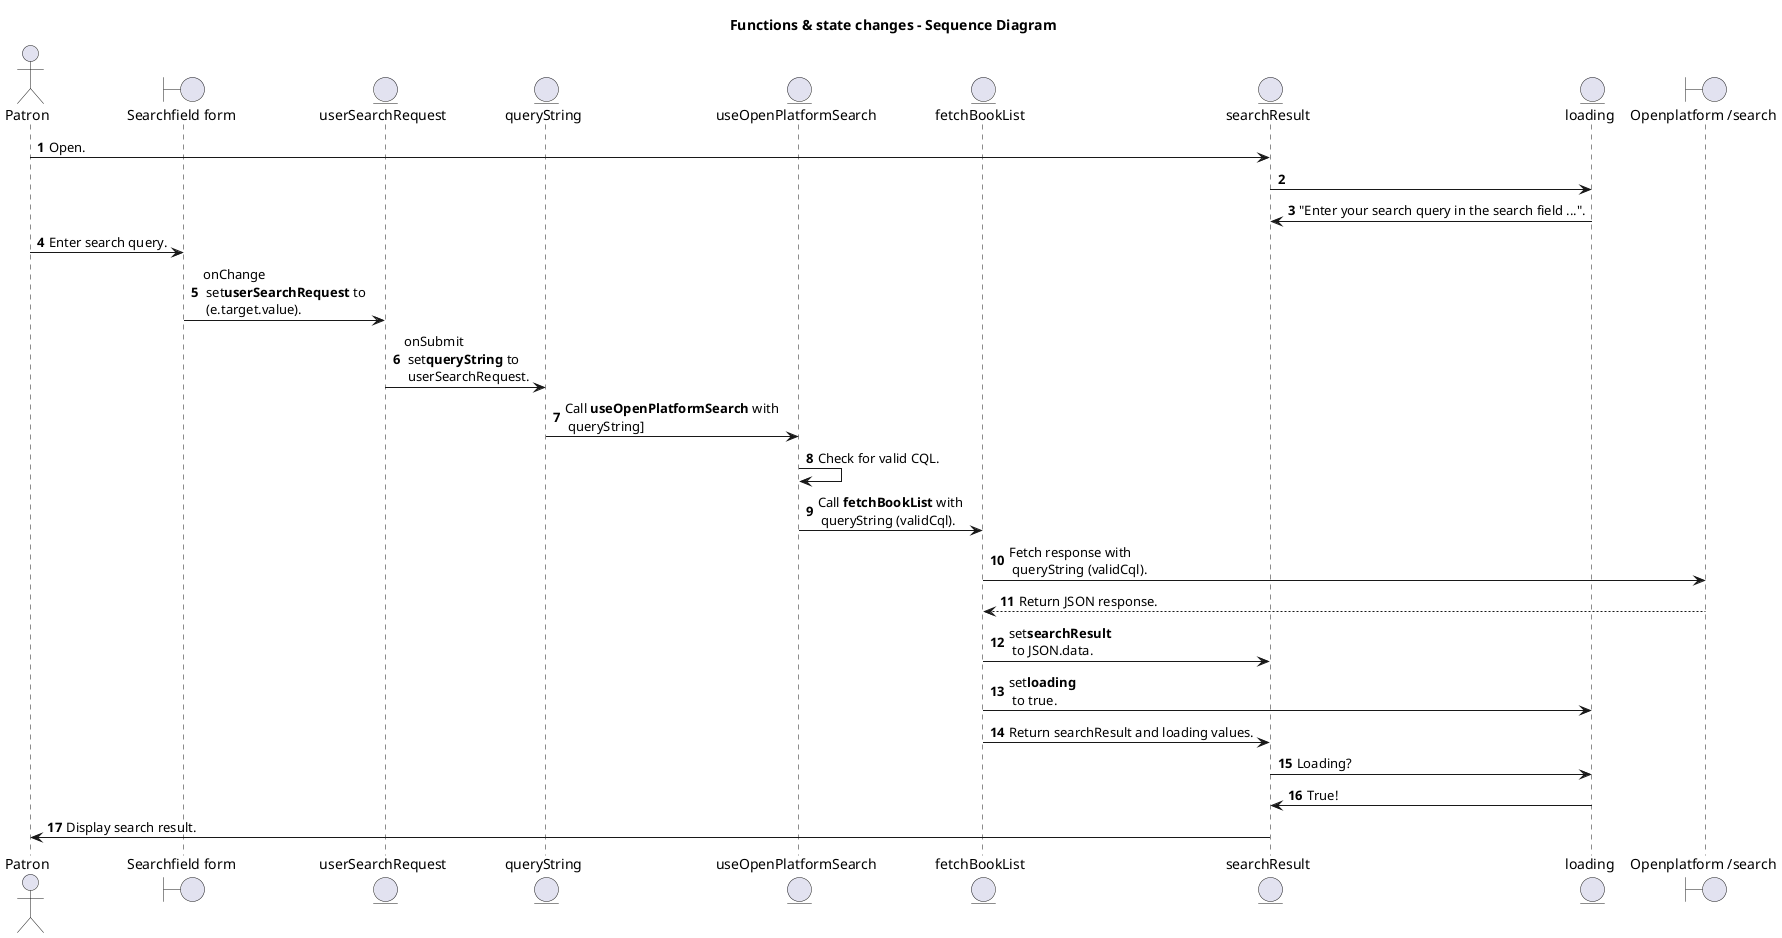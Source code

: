 @startuml

autonumber

title "Functions & state changes - Sequence Diagram"

actor Patron as patron
boundary "Searchfield form" as searchfield
entity userSearchRequest
entity queryString
entity useOpenPlatformSearch
entity fetchBookList
entity searchResult
entity loading
boundary "Openplatform /search" as openplatform

patron -> searchResult: Open.
searchResult -> loading: 
loading -> searchResult: "Enter your search query in the search field ...".
patron -> searchfield: Enter search query.
searchfield -> userSearchRequest: onChange \n set**userSearchRequest** to \n (e.target.value).
userSearchRequest -> queryString: onSubmit \n set**queryString** to \n userSearchRequest.
queryString -> useOpenPlatformSearch: Call **useOpenPlatformSearch** with \n queryString]
useOpenPlatformSearch -> useOpenPlatformSearch: Check for valid CQL.
useOpenPlatformSearch -> fetchBookList: Call **fetchBookList** with \n queryString (validCql).
fetchBookList -> openplatform: Fetch response with \n queryString (validCql).
fetchBookList <-- openplatform: Return JSON response.
fetchBookList -> searchResult: set**searchResult** \n to JSON.data.
fetchBookList -> loading: set**loading** \n to true.
fetchBookList -> searchResult: Return searchResult and loading values.
searchResult -> loading: Loading?
loading -> searchResult: True!
searchResult -> patron: Display search result.

@enduml